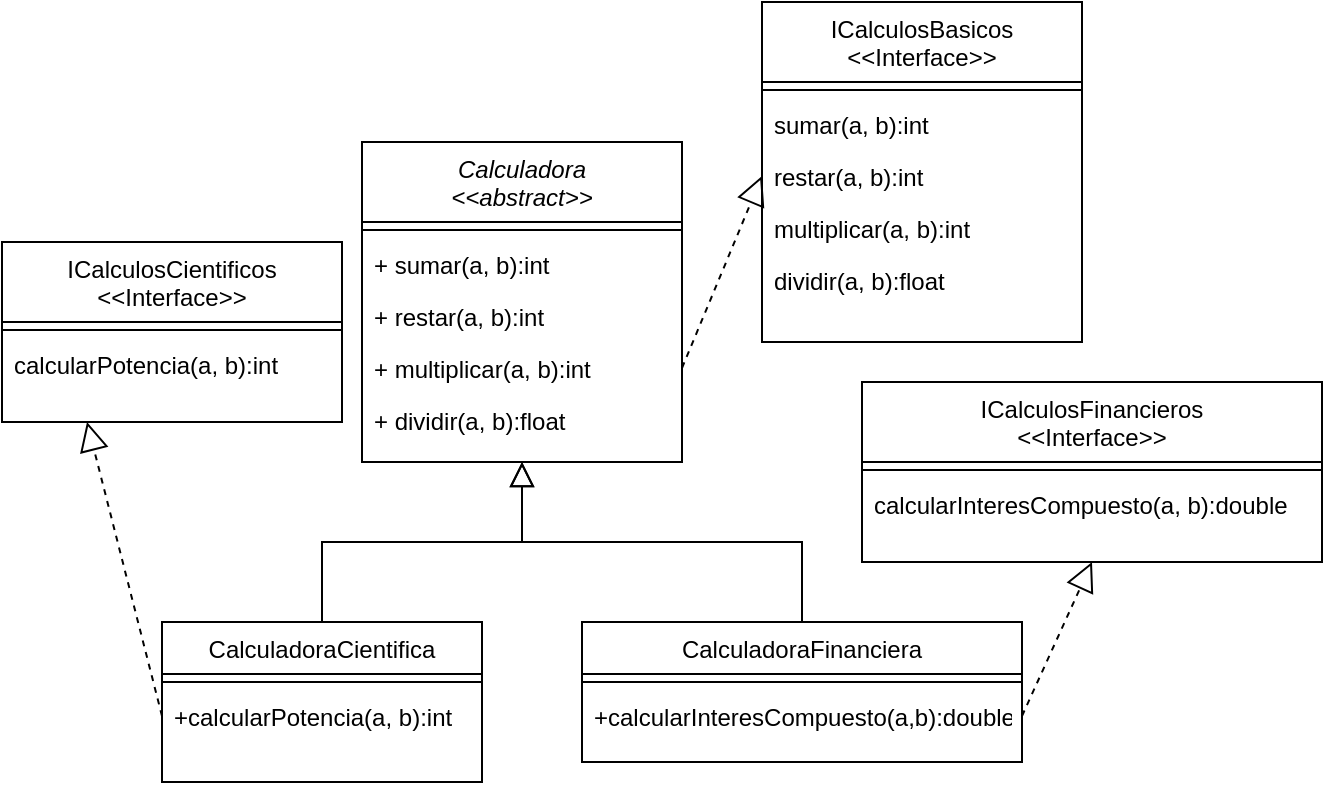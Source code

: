 <mxfile version="24.8.4">
  <diagram id="C5RBs43oDa-KdzZeNtuy" name="Page-1">
    <mxGraphModel dx="880" dy="426" grid="1" gridSize="10" guides="1" tooltips="1" connect="1" arrows="1" fold="1" page="1" pageScale="1" pageWidth="827" pageHeight="1169" math="0" shadow="0">
      <root>
        <mxCell id="WIyWlLk6GJQsqaUBKTNV-0" />
        <mxCell id="WIyWlLk6GJQsqaUBKTNV-1" parent="WIyWlLk6GJQsqaUBKTNV-0" />
        <mxCell id="7mY2wDfysJz_4YX6mIlb-15" value="Calculadora&#xa;&lt;&lt;abstract&gt;&gt;" style="swimlane;fontStyle=2;align=center;verticalAlign=top;childLayout=stackLayout;horizontal=1;startSize=40;horizontalStack=0;resizeParent=1;resizeLast=0;collapsible=1;marginBottom=0;rounded=0;shadow=0;strokeWidth=1;" vertex="1" parent="WIyWlLk6GJQsqaUBKTNV-1">
          <mxGeometry x="230" y="130" width="160" height="160" as="geometry">
            <mxRectangle x="230" y="140" width="160" height="26" as="alternateBounds" />
          </mxGeometry>
        </mxCell>
        <mxCell id="7mY2wDfysJz_4YX6mIlb-16" value="" style="line;html=1;strokeWidth=1;align=left;verticalAlign=middle;spacingTop=-1;spacingLeft=3;spacingRight=3;rotatable=0;labelPosition=right;points=[];portConstraint=eastwest;" vertex="1" parent="7mY2wDfysJz_4YX6mIlb-15">
          <mxGeometry y="40" width="160" height="8" as="geometry" />
        </mxCell>
        <mxCell id="7mY2wDfysJz_4YX6mIlb-17" value="+ sumar(a, b):int" style="text;align=left;verticalAlign=top;spacingLeft=4;spacingRight=4;overflow=hidden;rotatable=0;points=[[0,0.5],[1,0.5]];portConstraint=eastwest;" vertex="1" parent="7mY2wDfysJz_4YX6mIlb-15">
          <mxGeometry y="48" width="160" height="26" as="geometry" />
        </mxCell>
        <mxCell id="7mY2wDfysJz_4YX6mIlb-18" value="+ restar(a, b):int" style="text;align=left;verticalAlign=top;spacingLeft=4;spacingRight=4;overflow=hidden;rotatable=0;points=[[0,0.5],[1,0.5]];portConstraint=eastwest;" vertex="1" parent="7mY2wDfysJz_4YX6mIlb-15">
          <mxGeometry y="74" width="160" height="26" as="geometry" />
        </mxCell>
        <mxCell id="7mY2wDfysJz_4YX6mIlb-19" value="+ multiplicar(a, b):int" style="text;align=left;verticalAlign=top;spacingLeft=4;spacingRight=4;overflow=hidden;rotatable=0;points=[[0,0.5],[1,0.5]];portConstraint=eastwest;" vertex="1" parent="7mY2wDfysJz_4YX6mIlb-15">
          <mxGeometry y="100" width="160" height="26" as="geometry" />
        </mxCell>
        <mxCell id="7mY2wDfysJz_4YX6mIlb-20" value="+ dividir(a, b):float" style="text;align=left;verticalAlign=top;spacingLeft=4;spacingRight=4;overflow=hidden;rotatable=0;points=[[0,0.5],[1,0.5]];portConstraint=eastwest;" vertex="1" parent="7mY2wDfysJz_4YX6mIlb-15">
          <mxGeometry y="126" width="160" height="26" as="geometry" />
        </mxCell>
        <mxCell id="7mY2wDfysJz_4YX6mIlb-22" value="CalculadoraCientifica" style="swimlane;fontStyle=0;align=center;verticalAlign=top;childLayout=stackLayout;horizontal=1;startSize=26;horizontalStack=0;resizeParent=1;resizeLast=0;collapsible=1;marginBottom=0;rounded=0;shadow=0;strokeWidth=1;" vertex="1" parent="WIyWlLk6GJQsqaUBKTNV-1">
          <mxGeometry x="130" y="370" width="160" height="80" as="geometry">
            <mxRectangle x="130" y="380" width="160" height="26" as="alternateBounds" />
          </mxGeometry>
        </mxCell>
        <mxCell id="7mY2wDfysJz_4YX6mIlb-23" value="" style="line;html=1;strokeWidth=1;align=left;verticalAlign=middle;spacingTop=-1;spacingLeft=3;spacingRight=3;rotatable=0;labelPosition=right;points=[];portConstraint=eastwest;" vertex="1" parent="7mY2wDfysJz_4YX6mIlb-22">
          <mxGeometry y="26" width="160" height="8" as="geometry" />
        </mxCell>
        <mxCell id="7mY2wDfysJz_4YX6mIlb-24" value="+calcularPotencia(a, b):int" style="text;align=left;verticalAlign=top;spacingLeft=4;spacingRight=4;overflow=hidden;rotatable=0;points=[[0,0.5],[1,0.5]];portConstraint=eastwest;" vertex="1" parent="7mY2wDfysJz_4YX6mIlb-22">
          <mxGeometry y="34" width="160" height="26" as="geometry" />
        </mxCell>
        <mxCell id="7mY2wDfysJz_4YX6mIlb-25" value="" style="endArrow=block;endSize=10;endFill=0;shadow=0;strokeWidth=1;rounded=0;curved=0;edgeStyle=elbowEdgeStyle;elbow=vertical;" edge="1" parent="WIyWlLk6GJQsqaUBKTNV-1" source="7mY2wDfysJz_4YX6mIlb-22" target="7mY2wDfysJz_4YX6mIlb-15">
          <mxGeometry width="160" relative="1" as="geometry">
            <mxPoint x="210" y="213" as="sourcePoint" />
            <mxPoint x="210" y="213" as="targetPoint" />
          </mxGeometry>
        </mxCell>
        <mxCell id="7mY2wDfysJz_4YX6mIlb-26" value="CalculadoraFinanciera" style="swimlane;fontStyle=0;align=center;verticalAlign=top;childLayout=stackLayout;horizontal=1;startSize=26;horizontalStack=0;resizeParent=1;resizeLast=0;collapsible=1;marginBottom=0;rounded=0;shadow=0;strokeWidth=1;" vertex="1" parent="WIyWlLk6GJQsqaUBKTNV-1">
          <mxGeometry x="340" y="370" width="220" height="70" as="geometry">
            <mxRectangle x="340" y="380" width="170" height="26" as="alternateBounds" />
          </mxGeometry>
        </mxCell>
        <mxCell id="7mY2wDfysJz_4YX6mIlb-27" value="" style="line;html=1;strokeWidth=1;align=left;verticalAlign=middle;spacingTop=-1;spacingLeft=3;spacingRight=3;rotatable=0;labelPosition=right;points=[];portConstraint=eastwest;" vertex="1" parent="7mY2wDfysJz_4YX6mIlb-26">
          <mxGeometry y="26" width="220" height="8" as="geometry" />
        </mxCell>
        <mxCell id="7mY2wDfysJz_4YX6mIlb-28" value="+calcularInteresCompuesto(a,b):double" style="text;align=left;verticalAlign=top;spacingLeft=4;spacingRight=4;overflow=hidden;rotatable=0;points=[[0,0.5],[1,0.5]];portConstraint=eastwest;" vertex="1" parent="7mY2wDfysJz_4YX6mIlb-26">
          <mxGeometry y="34" width="220" height="26" as="geometry" />
        </mxCell>
        <mxCell id="7mY2wDfysJz_4YX6mIlb-29" value="" style="endArrow=block;endSize=10;endFill=0;shadow=0;strokeWidth=1;rounded=0;curved=0;edgeStyle=elbowEdgeStyle;elbow=vertical;" edge="1" parent="WIyWlLk6GJQsqaUBKTNV-1" source="7mY2wDfysJz_4YX6mIlb-26" target="7mY2wDfysJz_4YX6mIlb-15">
          <mxGeometry width="160" relative="1" as="geometry">
            <mxPoint x="220" y="383" as="sourcePoint" />
            <mxPoint x="320" y="281" as="targetPoint" />
          </mxGeometry>
        </mxCell>
        <mxCell id="7mY2wDfysJz_4YX6mIlb-30" value="ICalculosBasicos&#xa;&lt;&lt;Interface&gt;&gt;" style="swimlane;fontStyle=0;align=center;verticalAlign=top;childLayout=stackLayout;horizontal=1;startSize=40;horizontalStack=0;resizeParent=1;resizeLast=0;collapsible=1;marginBottom=0;rounded=0;shadow=0;strokeWidth=1;" vertex="1" parent="WIyWlLk6GJQsqaUBKTNV-1">
          <mxGeometry x="430" y="60" width="160" height="170" as="geometry">
            <mxRectangle x="230" y="140" width="160" height="26" as="alternateBounds" />
          </mxGeometry>
        </mxCell>
        <mxCell id="7mY2wDfysJz_4YX6mIlb-31" value="" style="line;html=1;strokeWidth=1;align=left;verticalAlign=middle;spacingTop=-1;spacingLeft=3;spacingRight=3;rotatable=0;labelPosition=right;points=[];portConstraint=eastwest;" vertex="1" parent="7mY2wDfysJz_4YX6mIlb-30">
          <mxGeometry y="40" width="160" height="8" as="geometry" />
        </mxCell>
        <mxCell id="7mY2wDfysJz_4YX6mIlb-32" value="sumar(a, b):int" style="text;align=left;verticalAlign=top;spacingLeft=4;spacingRight=4;overflow=hidden;rotatable=0;points=[[0,0.5],[1,0.5]];portConstraint=eastwest;" vertex="1" parent="7mY2wDfysJz_4YX6mIlb-30">
          <mxGeometry y="48" width="160" height="26" as="geometry" />
        </mxCell>
        <mxCell id="7mY2wDfysJz_4YX6mIlb-33" value="restar(a, b):int" style="text;align=left;verticalAlign=top;spacingLeft=4;spacingRight=4;overflow=hidden;rotatable=0;points=[[0,0.5],[1,0.5]];portConstraint=eastwest;" vertex="1" parent="7mY2wDfysJz_4YX6mIlb-30">
          <mxGeometry y="74" width="160" height="26" as="geometry" />
        </mxCell>
        <mxCell id="7mY2wDfysJz_4YX6mIlb-34" value="multiplicar(a, b):int" style="text;align=left;verticalAlign=top;spacingLeft=4;spacingRight=4;overflow=hidden;rotatable=0;points=[[0,0.5],[1,0.5]];portConstraint=eastwest;" vertex="1" parent="7mY2wDfysJz_4YX6mIlb-30">
          <mxGeometry y="100" width="160" height="26" as="geometry" />
        </mxCell>
        <mxCell id="7mY2wDfysJz_4YX6mIlb-35" value="dividir(a, b):float" style="text;align=left;verticalAlign=top;spacingLeft=4;spacingRight=4;overflow=hidden;rotatable=0;points=[[0,0.5],[1,0.5]];portConstraint=eastwest;" vertex="1" parent="7mY2wDfysJz_4YX6mIlb-30">
          <mxGeometry y="126" width="160" height="26" as="geometry" />
        </mxCell>
        <mxCell id="7mY2wDfysJz_4YX6mIlb-37" value="" style="endArrow=block;dashed=1;endFill=0;endSize=12;html=1;rounded=0;entryX=0;entryY=0.5;entryDx=0;entryDy=0;exitX=1;exitY=0.5;exitDx=0;exitDy=0;" edge="1" parent="WIyWlLk6GJQsqaUBKTNV-1" source="7mY2wDfysJz_4YX6mIlb-19" target="7mY2wDfysJz_4YX6mIlb-33">
          <mxGeometry width="160" relative="1" as="geometry">
            <mxPoint x="330" y="270" as="sourcePoint" />
            <mxPoint x="490" y="270" as="targetPoint" />
          </mxGeometry>
        </mxCell>
        <mxCell id="7mY2wDfysJz_4YX6mIlb-38" value="ICalculosFinancieros&#xa;&lt;&lt;Interface&gt;&gt;" style="swimlane;fontStyle=0;align=center;verticalAlign=top;childLayout=stackLayout;horizontal=1;startSize=40;horizontalStack=0;resizeParent=1;resizeLast=0;collapsible=1;marginBottom=0;rounded=0;shadow=0;strokeWidth=1;" vertex="1" parent="WIyWlLk6GJQsqaUBKTNV-1">
          <mxGeometry x="480" y="250" width="230" height="90" as="geometry">
            <mxRectangle x="230" y="140" width="160" height="26" as="alternateBounds" />
          </mxGeometry>
        </mxCell>
        <mxCell id="7mY2wDfysJz_4YX6mIlb-39" value="" style="line;html=1;strokeWidth=1;align=left;verticalAlign=middle;spacingTop=-1;spacingLeft=3;spacingRight=3;rotatable=0;labelPosition=right;points=[];portConstraint=eastwest;" vertex="1" parent="7mY2wDfysJz_4YX6mIlb-38">
          <mxGeometry y="40" width="230" height="8" as="geometry" />
        </mxCell>
        <mxCell id="7mY2wDfysJz_4YX6mIlb-40" value="calcularInteresCompuesto(a, b):double" style="text;align=left;verticalAlign=top;spacingLeft=4;spacingRight=4;overflow=hidden;rotatable=0;points=[[0,0.5],[1,0.5]];portConstraint=eastwest;" vertex="1" parent="7mY2wDfysJz_4YX6mIlb-38">
          <mxGeometry y="48" width="230" height="26" as="geometry" />
        </mxCell>
        <mxCell id="7mY2wDfysJz_4YX6mIlb-44" value="" style="endArrow=block;dashed=1;endFill=0;endSize=12;html=1;rounded=0;exitX=1;exitY=0.5;exitDx=0;exitDy=0;entryX=0.5;entryY=1;entryDx=0;entryDy=0;" edge="1" parent="WIyWlLk6GJQsqaUBKTNV-1" source="7mY2wDfysJz_4YX6mIlb-28" target="7mY2wDfysJz_4YX6mIlb-38">
          <mxGeometry width="160" relative="1" as="geometry">
            <mxPoint x="330" y="270" as="sourcePoint" />
            <mxPoint x="490" y="270" as="targetPoint" />
          </mxGeometry>
        </mxCell>
        <mxCell id="7mY2wDfysJz_4YX6mIlb-45" value="ICalculosCientificos&#xa;&lt;&lt;Interface&gt;&gt;" style="swimlane;fontStyle=0;align=center;verticalAlign=top;childLayout=stackLayout;horizontal=1;startSize=40;horizontalStack=0;resizeParent=1;resizeLast=0;collapsible=1;marginBottom=0;rounded=0;shadow=0;strokeWidth=1;" vertex="1" parent="WIyWlLk6GJQsqaUBKTNV-1">
          <mxGeometry x="50" y="180" width="170" height="90" as="geometry">
            <mxRectangle x="230" y="140" width="160" height="26" as="alternateBounds" />
          </mxGeometry>
        </mxCell>
        <mxCell id="7mY2wDfysJz_4YX6mIlb-46" value="" style="line;html=1;strokeWidth=1;align=left;verticalAlign=middle;spacingTop=-1;spacingLeft=3;spacingRight=3;rotatable=0;labelPosition=right;points=[];portConstraint=eastwest;" vertex="1" parent="7mY2wDfysJz_4YX6mIlb-45">
          <mxGeometry y="40" width="170" height="8" as="geometry" />
        </mxCell>
        <mxCell id="7mY2wDfysJz_4YX6mIlb-47" value="calcularPotencia(a, b):int" style="text;align=left;verticalAlign=top;spacingLeft=4;spacingRight=4;overflow=hidden;rotatable=0;points=[[0,0.5],[1,0.5]];portConstraint=eastwest;" vertex="1" parent="7mY2wDfysJz_4YX6mIlb-45">
          <mxGeometry y="48" width="170" height="26" as="geometry" />
        </mxCell>
        <mxCell id="7mY2wDfysJz_4YX6mIlb-48" value="" style="endArrow=block;dashed=1;endFill=0;endSize=12;html=1;rounded=0;exitX=0;exitY=0.5;exitDx=0;exitDy=0;entryX=0.25;entryY=1;entryDx=0;entryDy=0;" edge="1" parent="WIyWlLk6GJQsqaUBKTNV-1" source="7mY2wDfysJz_4YX6mIlb-24" target="7mY2wDfysJz_4YX6mIlb-45">
          <mxGeometry width="160" relative="1" as="geometry">
            <mxPoint x="570" y="427" as="sourcePoint" />
            <mxPoint x="605" y="350" as="targetPoint" />
          </mxGeometry>
        </mxCell>
      </root>
    </mxGraphModel>
  </diagram>
</mxfile>
